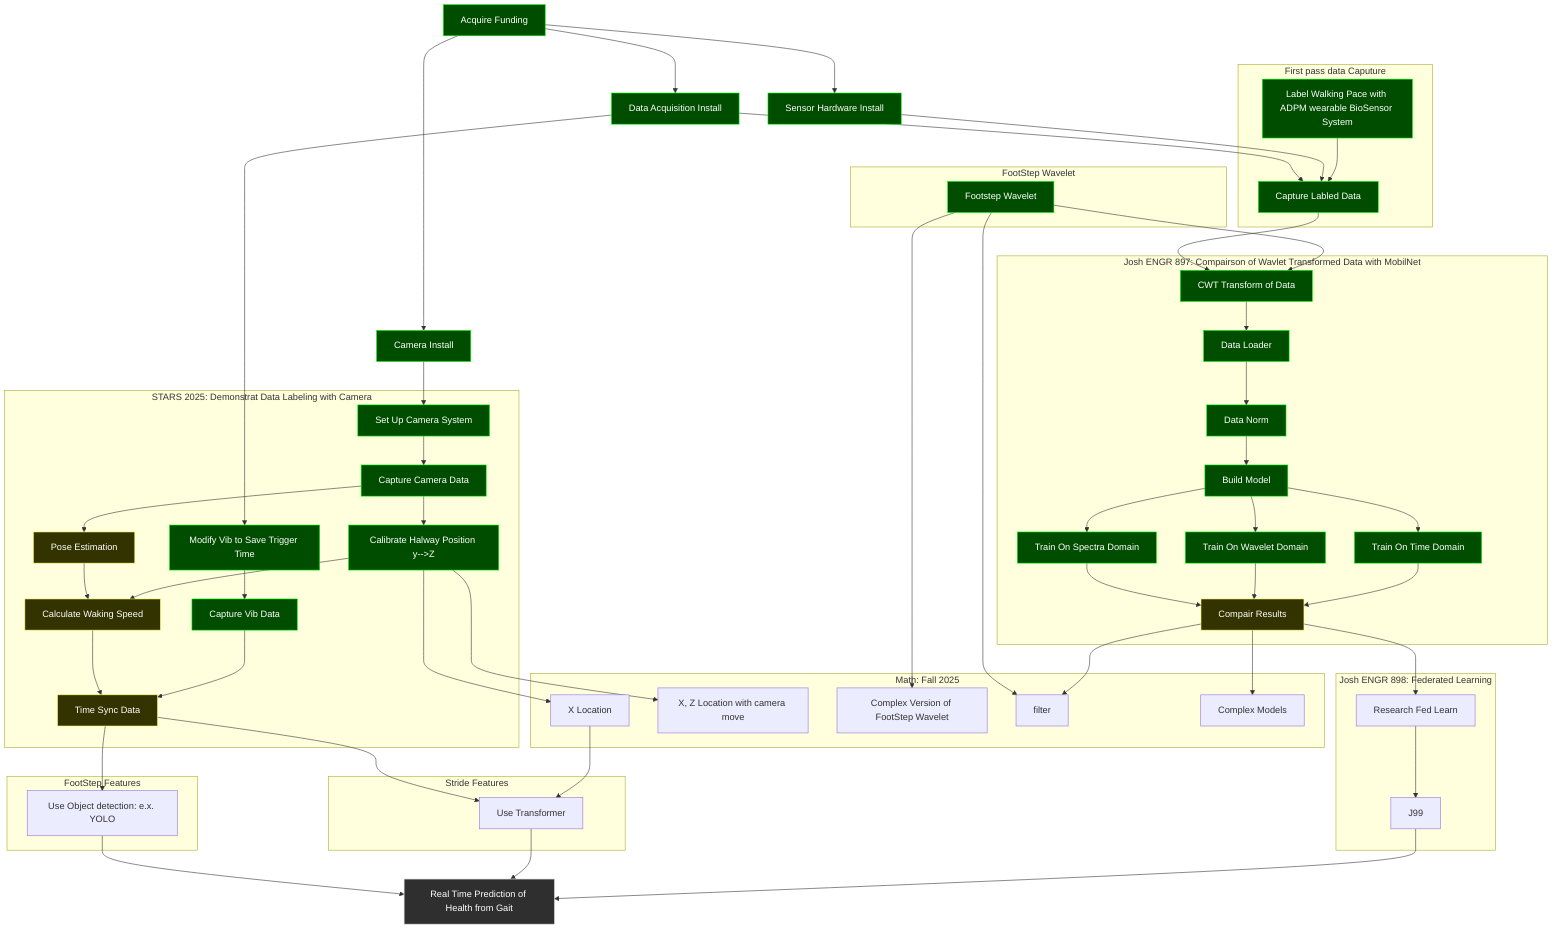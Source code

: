 %% ─────────────────────────────────────────────
%% 📈 HOW TO PREVIEW THIS DIAGRAM:
%% → Right-click this file tab (not the content) → “Command Palette”
%% → Type: “Preview Mermaid Diagram”
%% ─────────────────────────────────────────────
graph TD
    classDef done fill:#004d00,stroke:#00ff00,color:#ffffff;
    classDef inprogress fill:#333300,stroke:#ffff66,color:#ffffff;
    classDef pending fill:#4d0000,stroke:#ff6666,color:#ffffff;
    classDef shared fill:#2f2f2f,stroke:#cccccc,color:#ffffff;

    A[Acquire Funding]

    %% Sensor Instalation
    A --> B1[Sensor Hardware Install]
    A --> B2[Data Acquisition Install]
    A --> B3[Camera Install]
    class A done;
    class B1 done;
    class B2 done;
    class B3 done;

    %% Data acquistion, Walking Pace Tagged
    subgraph First pass data Caputure
        C1[Label Walking Pace with ADPM wearable BioSensor System]
        C2[Capture Labled Data]
    end
    C1 --> C2
    B1 --> C2
    B2 --> C2
    class C1 done;
    class C2 done;

    %% Footstep Wavelet
    subgraph FootStep Wavelet
        D1[Footstep Wavelet]
    end
    D1 --> E1
    class D1 done;


    %% Model Development, data transform
    C2 --> E1
    subgraph Josh ENGR 897: Compairson of Wavlet Transformed Data with MobilNet
        E1[CWT Transform of Data]
        class E1 done;
        E2[Data Loader]
        class E2 done;
        E3[Data Norm]
        class E3 done;
        E4[Build Model]
        class E4 done;
        E5[Train On Time Domain]
        class E5 done;
        E6[Train On Wavelet Domain]
        class E6 done;
        E7[Train On Spectra Domain]
        class E7 done;
        E8[Compair Results]
        class E8 inprogress;
    end
    E1 --> E2
    E2 --> E3
    E3 --> E4
    E4 --> E5
    E4 --> E6
    E4 --> E7
    E5-->E8
    E6-->E8
    E7-->E8

    %% Using Camera to label data
    B2 --> Ga1
    B3 --> Ga2
    subgraph STARS 2025: Demonstrat Data Labeling with Camera
        Ga1[Modify Vib to Save Trigger Time]
        class Ga1 done;
        Ga2[Set Up Camera System]
        class Ga2 done;
        G1[Capture Vib Data]
        class G1 done;
        G2[Capture Camera Data]
        class G2 done;
        G3[Calibrate Halway Position y-->Z]
        class G3 done;
        G4[Pose Estimation]
        class G4 inprogress;
        G5[Calculate Waking Speed]
        class G5 inprogress;
        G6[Time Sync Data]
        class G6 inprogress;
    end
    Ga1 -->G1
    Ga2 -->G2
    G2 --> G4
    G2 --> G3
    G1 --> G6
    G5 --> G6
    G3 --> G5
    G4 --> G5

    G3 --> I2
    G3 --> I3
    %% From footstep wavelet
    D1 --> I4 
    E8 --> I1 
    D1 --> I1 
    E8 --> I5 
    subgraph Math: Fall 2025
        I1[filter]
        I2[X Location]
        I3[X, Z Location with camera move]
        I4[Complex Version of FootStep Wavelet]
        I5[Complex Models]
    end


    E8 --> J1
    subgraph Josh ENGR 898: Federated Learning
        J1[Research Fed Learn]
        J99
    end
    J1 --> J99

    G6 --> K1
    subgraph FootStep Features
        K1[Use Object detection: e.x. YOLO]
    end

    I2 -->L1
    G6 --> L1
    subgraph Stride Features
        L1[Use Transformer]
    end

    %% Unphased issues

    %% Fin
    J99 --> Z
    L1 --> Z
    K1 --> Z
    Z[Real Time Prediction of Health from Gait]

    class Z shared;